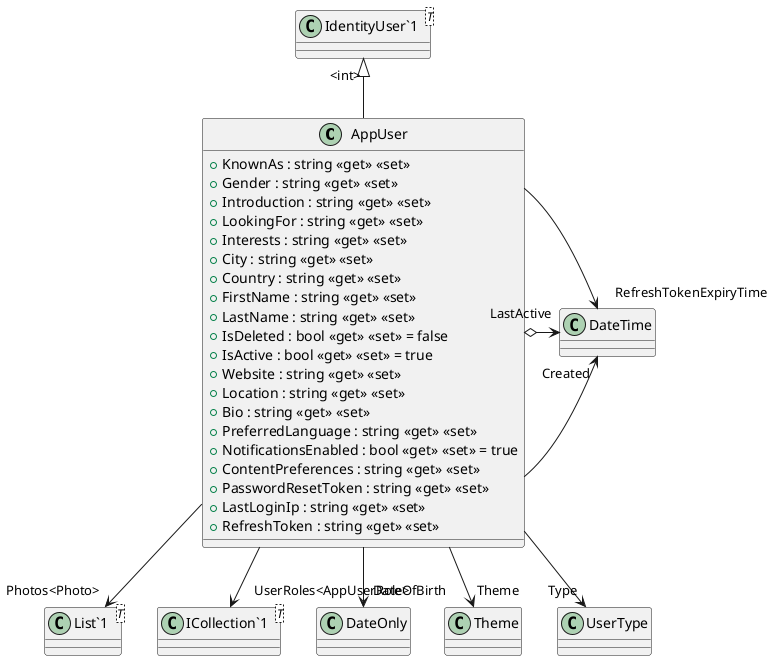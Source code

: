 @startuml
class AppUser {
    + KnownAs : string <<get>> <<set>>
    + Gender : string <<get>> <<set>>
    + Introduction : string <<get>> <<set>>
    + LookingFor : string <<get>> <<set>>
    + Interests : string <<get>> <<set>>
    + City : string <<get>> <<set>>
    + Country : string <<get>> <<set>>
    + FirstName : string <<get>> <<set>>
    + LastName : string <<get>> <<set>>
    + IsDeleted : bool <<get>> <<set>> = false
    + IsActive : bool <<get>> <<set>> = true
    + Website : string <<get>> <<set>>
    + Location : string <<get>> <<set>>
    + Bio : string <<get>> <<set>>
    + PreferredLanguage : string <<get>> <<set>>
    + NotificationsEnabled : bool <<get>> <<set>> = true
    + ContentPreferences : string <<get>> <<set>>
    + PasswordResetToken : string <<get>> <<set>>
    + LastLoginIp : string <<get>> <<set>>
    + RefreshToken : string <<get>> <<set>>
}
class "IdentityUser`1"<T> {
}
class "List`1"<T> {
}
class "ICollection`1"<T> {
}
"IdentityUser`1" "<int>" <|-- AppUser
AppUser --> "DateOfBirth" DateOnly
AppUser --> "Created" DateTime
AppUser o-> "LastActive" DateTime
AppUser --> "Photos<Photo>" "List`1"
AppUser --> "UserRoles<AppUserRole>" "ICollection`1"
AppUser --> "Theme" Theme
AppUser --> "RefreshTokenExpiryTime" DateTime
AppUser --> "Type" UserType
@enduml
